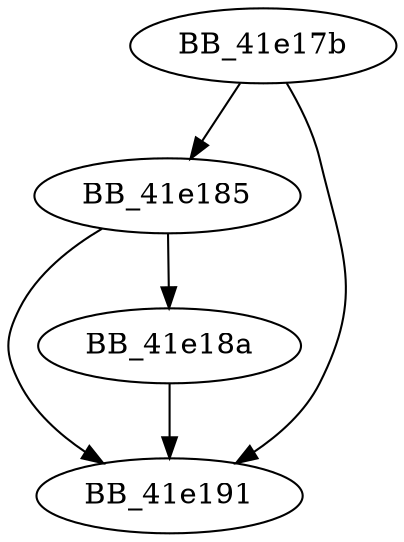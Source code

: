 DiGraph sub_41E17B{
BB_41e17b->BB_41e185
BB_41e17b->BB_41e191
BB_41e185->BB_41e18a
BB_41e185->BB_41e191
BB_41e18a->BB_41e191
}
